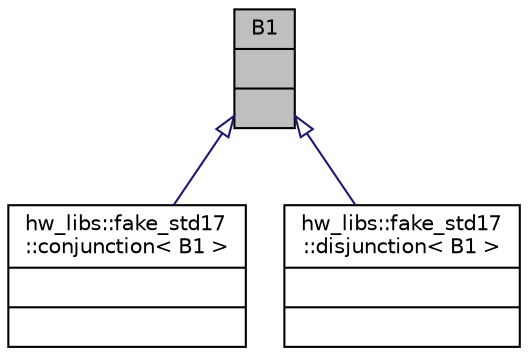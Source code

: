 digraph "B1"
{
 // INTERACTIVE_SVG=YES
  edge [fontname="Helvetica",fontsize="10",labelfontname="Helvetica",labelfontsize="10"];
  node [fontname="Helvetica",fontsize="10",shape=record];
  Node0 [label="{B1\n||}",height=0.2,width=0.4,color="black", fillcolor="grey75", style="filled", fontcolor="black"];
  Node0 -> Node1 [dir="back",color="midnightblue",fontsize="10",style="solid",arrowtail="onormal",fontname="Helvetica"];
  Node1 [label="{hw_libs::fake_std17\l::conjunction\< B1 \>\n||}",height=0.2,width=0.4,color="black", fillcolor="white", style="filled",URL="$structhw__libs_1_1fake__std17_1_1conjunction_3_01_b1_01_4.html"];
  Node0 -> Node2 [dir="back",color="midnightblue",fontsize="10",style="solid",arrowtail="onormal",fontname="Helvetica"];
  Node2 [label="{hw_libs::fake_std17\l::disjunction\< B1 \>\n||}",height=0.2,width=0.4,color="black", fillcolor="white", style="filled",URL="$structhw__libs_1_1fake__std17_1_1disjunction_3_01_b1_01_4.html"];
}
